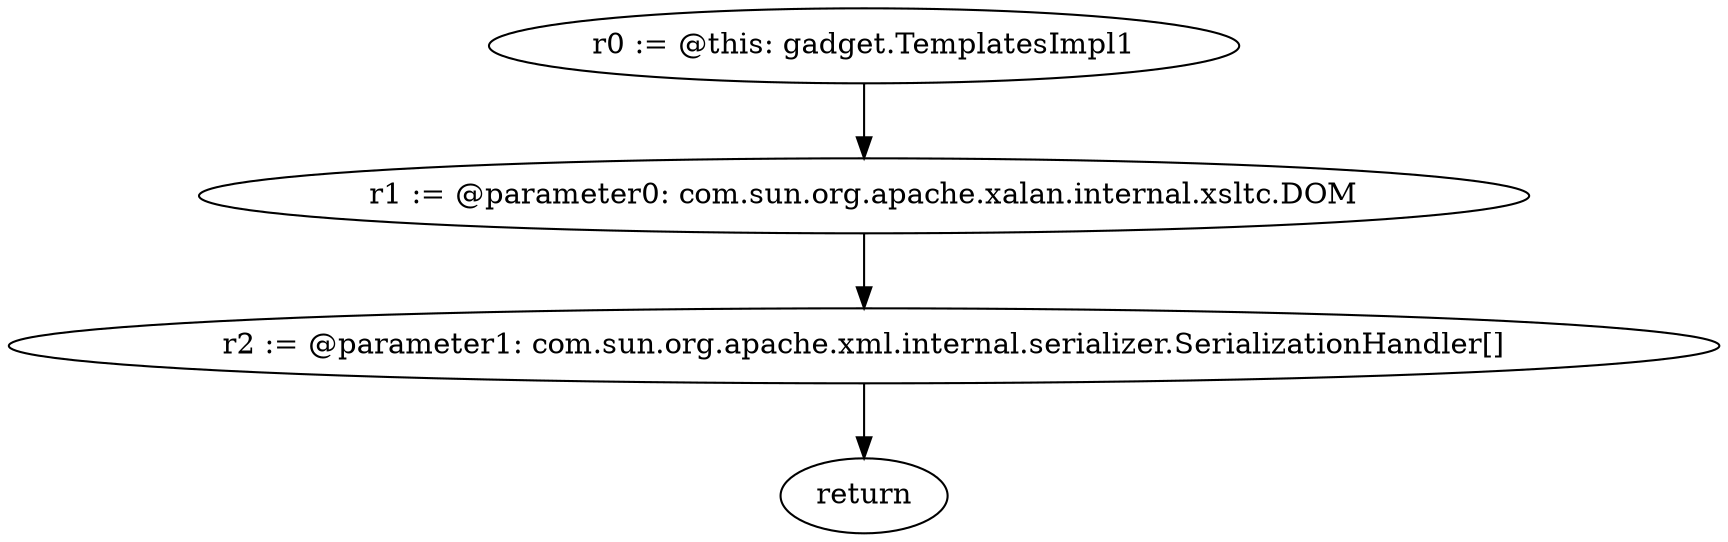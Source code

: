 digraph "unitGraph" {
    "r0 := @this: gadget.TemplatesImpl1"
    "r1 := @parameter0: com.sun.org.apache.xalan.internal.xsltc.DOM"
    "r2 := @parameter1: com.sun.org.apache.xml.internal.serializer.SerializationHandler[]"
    "return"
    "r0 := @this: gadget.TemplatesImpl1"->"r1 := @parameter0: com.sun.org.apache.xalan.internal.xsltc.DOM";
    "r1 := @parameter0: com.sun.org.apache.xalan.internal.xsltc.DOM"->"r2 := @parameter1: com.sun.org.apache.xml.internal.serializer.SerializationHandler[]";
    "r2 := @parameter1: com.sun.org.apache.xml.internal.serializer.SerializationHandler[]"->"return";
}
